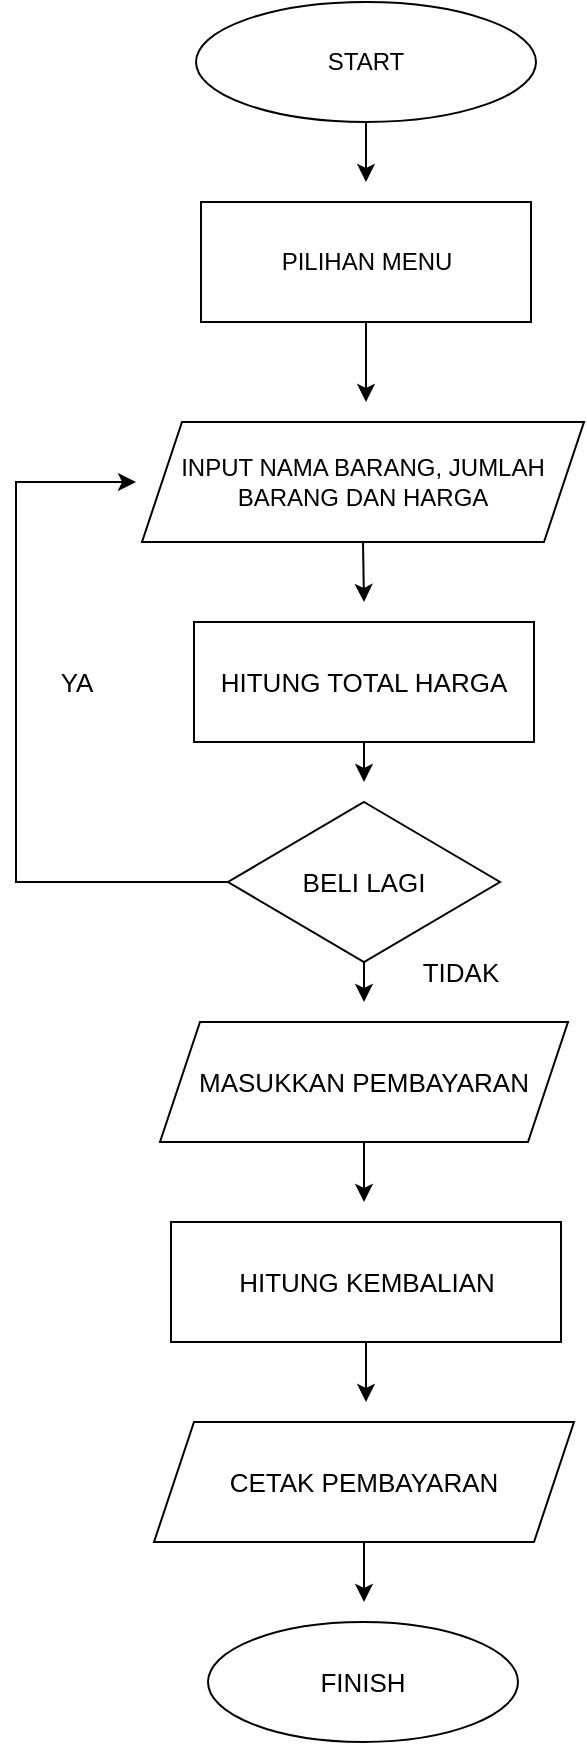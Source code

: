 <mxfile>
    <diagram id="h4XZIOV1C-ptTqepflwT" name="Page-1">
        <mxGraphModel dx="650" dy="401" grid="1" gridSize="10" guides="1" tooltips="1" connect="1" arrows="1" fold="1" page="1" pageScale="1" pageWidth="850" pageHeight="1100" math="0" shadow="0">
            <root>
                <mxCell id="0"/>
                <mxCell id="1" parent="0"/>
                <mxCell id="2" style="edgeStyle=orthogonalEdgeStyle;rounded=0;orthogonalLoop=1;jettySize=auto;html=1;exitX=0.5;exitY=1;exitDx=0;exitDy=0;fontSize=13;" parent="1" source="3" edge="1">
                    <mxGeometry relative="1" as="geometry">
                        <mxPoint x="415" y="150" as="targetPoint"/>
                    </mxGeometry>
                </mxCell>
                <mxCell id="3" value="START" style="ellipse;whiteSpace=wrap;html=1;" parent="1" vertex="1">
                    <mxGeometry x="330" y="60" width="170" height="60" as="geometry"/>
                </mxCell>
                <mxCell id="37" style="edgeStyle=none;html=1;exitX=0.5;exitY=1;exitDx=0;exitDy=0;" edge="1" parent="1" source="20">
                    <mxGeometry relative="1" as="geometry">
                        <mxPoint x="415" y="260" as="targetPoint"/>
                    </mxGeometry>
                </mxCell>
                <mxCell id="20" value="PILIHAN MENU" style="rounded=0;whiteSpace=wrap;html=1;" vertex="1" parent="1">
                    <mxGeometry x="332.5" y="160" width="165" height="60" as="geometry"/>
                </mxCell>
                <mxCell id="21" style="edgeStyle=orthogonalEdgeStyle;rounded=0;orthogonalLoop=1;jettySize=auto;html=1;exitX=0.5;exitY=1;exitDx=0;exitDy=0;fontSize=13;" edge="1" parent="1" source="22">
                    <mxGeometry relative="1" as="geometry">
                        <mxPoint x="414" y="360" as="targetPoint"/>
                    </mxGeometry>
                </mxCell>
                <mxCell id="22" value="INPUT NAMA BARANG, JUMLAH BARANG DAN HARGA" style="shape=parallelogram;perimeter=parallelogramPerimeter;whiteSpace=wrap;html=1;fixedSize=1;" vertex="1" parent="1">
                    <mxGeometry x="303" y="270" width="221" height="60" as="geometry"/>
                </mxCell>
                <mxCell id="23" style="edgeStyle=orthogonalEdgeStyle;rounded=0;orthogonalLoop=1;jettySize=auto;html=1;exitX=0.5;exitY=1;exitDx=0;exitDy=0;fontSize=13;" edge="1" parent="1" source="24">
                    <mxGeometry relative="1" as="geometry">
                        <mxPoint x="414" y="450" as="targetPoint"/>
                    </mxGeometry>
                </mxCell>
                <mxCell id="24" value="HITUNG TOTAL HARGA" style="rounded=0;whiteSpace=wrap;html=1;fontSize=13;" vertex="1" parent="1">
                    <mxGeometry x="329" y="370" width="170" height="60" as="geometry"/>
                </mxCell>
                <mxCell id="25" style="edgeStyle=orthogonalEdgeStyle;rounded=0;orthogonalLoop=1;jettySize=auto;html=1;exitX=0.5;exitY=1;exitDx=0;exitDy=0;fontSize=13;" edge="1" parent="1" source="26">
                    <mxGeometry relative="1" as="geometry">
                        <mxPoint x="414" y="560" as="targetPoint"/>
                    </mxGeometry>
                </mxCell>
                <mxCell id="26" value="BELI LAGI" style="rhombus;whiteSpace=wrap;html=1;fontSize=13;" vertex="1" parent="1">
                    <mxGeometry x="346" y="460" width="136" height="80" as="geometry"/>
                </mxCell>
                <mxCell id="27" style="edgeStyle=orthogonalEdgeStyle;rounded=0;orthogonalLoop=1;jettySize=auto;html=1;exitX=0.5;exitY=1;exitDx=0;exitDy=0;fontSize=13;" edge="1" parent="1" source="28">
                    <mxGeometry relative="1" as="geometry">
                        <mxPoint x="414" y="660" as="targetPoint"/>
                    </mxGeometry>
                </mxCell>
                <mxCell id="28" value="MASUKKAN PEMBAYARAN" style="shape=parallelogram;perimeter=parallelogramPerimeter;whiteSpace=wrap;html=1;fixedSize=1;fontSize=13;" vertex="1" parent="1">
                    <mxGeometry x="312" y="570" width="204" height="60" as="geometry"/>
                </mxCell>
                <mxCell id="29" style="edgeStyle=orthogonalEdgeStyle;rounded=0;orthogonalLoop=1;jettySize=auto;html=1;exitX=0.5;exitY=1;exitDx=0;exitDy=0;fontSize=13;" edge="1" parent="1" source="30">
                    <mxGeometry relative="1" as="geometry">
                        <mxPoint x="415" y="760" as="targetPoint"/>
                    </mxGeometry>
                </mxCell>
                <mxCell id="30" value="HITUNG KEMBALIAN" style="rounded=0;whiteSpace=wrap;html=1;fontSize=13;" vertex="1" parent="1">
                    <mxGeometry x="317.5" y="670" width="195" height="60" as="geometry"/>
                </mxCell>
                <mxCell id="31" style="edgeStyle=orthogonalEdgeStyle;rounded=0;orthogonalLoop=1;jettySize=auto;html=1;exitX=0.5;exitY=1;exitDx=0;exitDy=0;fontSize=13;" edge="1" parent="1" source="32">
                    <mxGeometry relative="1" as="geometry">
                        <mxPoint x="414" y="860" as="targetPoint"/>
                    </mxGeometry>
                </mxCell>
                <mxCell id="32" value="CETAK PEMBAYARAN" style="shape=parallelogram;perimeter=parallelogramPerimeter;whiteSpace=wrap;html=1;fixedSize=1;fontSize=13;" vertex="1" parent="1">
                    <mxGeometry x="309" y="770" width="210" height="60" as="geometry"/>
                </mxCell>
                <mxCell id="33" value="FINISH" style="ellipse;whiteSpace=wrap;html=1;fontSize=13;" vertex="1" parent="1">
                    <mxGeometry x="336" y="870" width="155" height="60" as="geometry"/>
                </mxCell>
                <mxCell id="34" value="" style="edgeStyle=elbowEdgeStyle;elbow=horizontal;endArrow=classic;html=1;rounded=0;fontSize=13;exitX=0;exitY=0.5;exitDx=0;exitDy=0;" edge="1" parent="1" source="26">
                    <mxGeometry width="50" height="50" relative="1" as="geometry">
                        <mxPoint x="230" y="410" as="sourcePoint"/>
                        <mxPoint x="300" y="300" as="targetPoint"/>
                        <Array as="points">
                            <mxPoint x="240" y="430"/>
                            <mxPoint x="200" y="420"/>
                        </Array>
                    </mxGeometry>
                </mxCell>
                <mxCell id="35" value="YA" style="text;html=1;resizable=0;autosize=1;align=center;verticalAlign=middle;points=[];fillColor=none;strokeColor=none;rounded=0;fontSize=13;" vertex="1" parent="1">
                    <mxGeometry x="250" y="385" width="40" height="30" as="geometry"/>
                </mxCell>
                <mxCell id="36" value="TIDAK" style="text;html=1;resizable=0;autosize=1;align=center;verticalAlign=middle;points=[];fillColor=none;strokeColor=none;rounded=0;fontSize=13;" vertex="1" parent="1">
                    <mxGeometry x="432" y="530" width="60" height="30" as="geometry"/>
                </mxCell>
            </root>
        </mxGraphModel>
    </diagram>
</mxfile>
